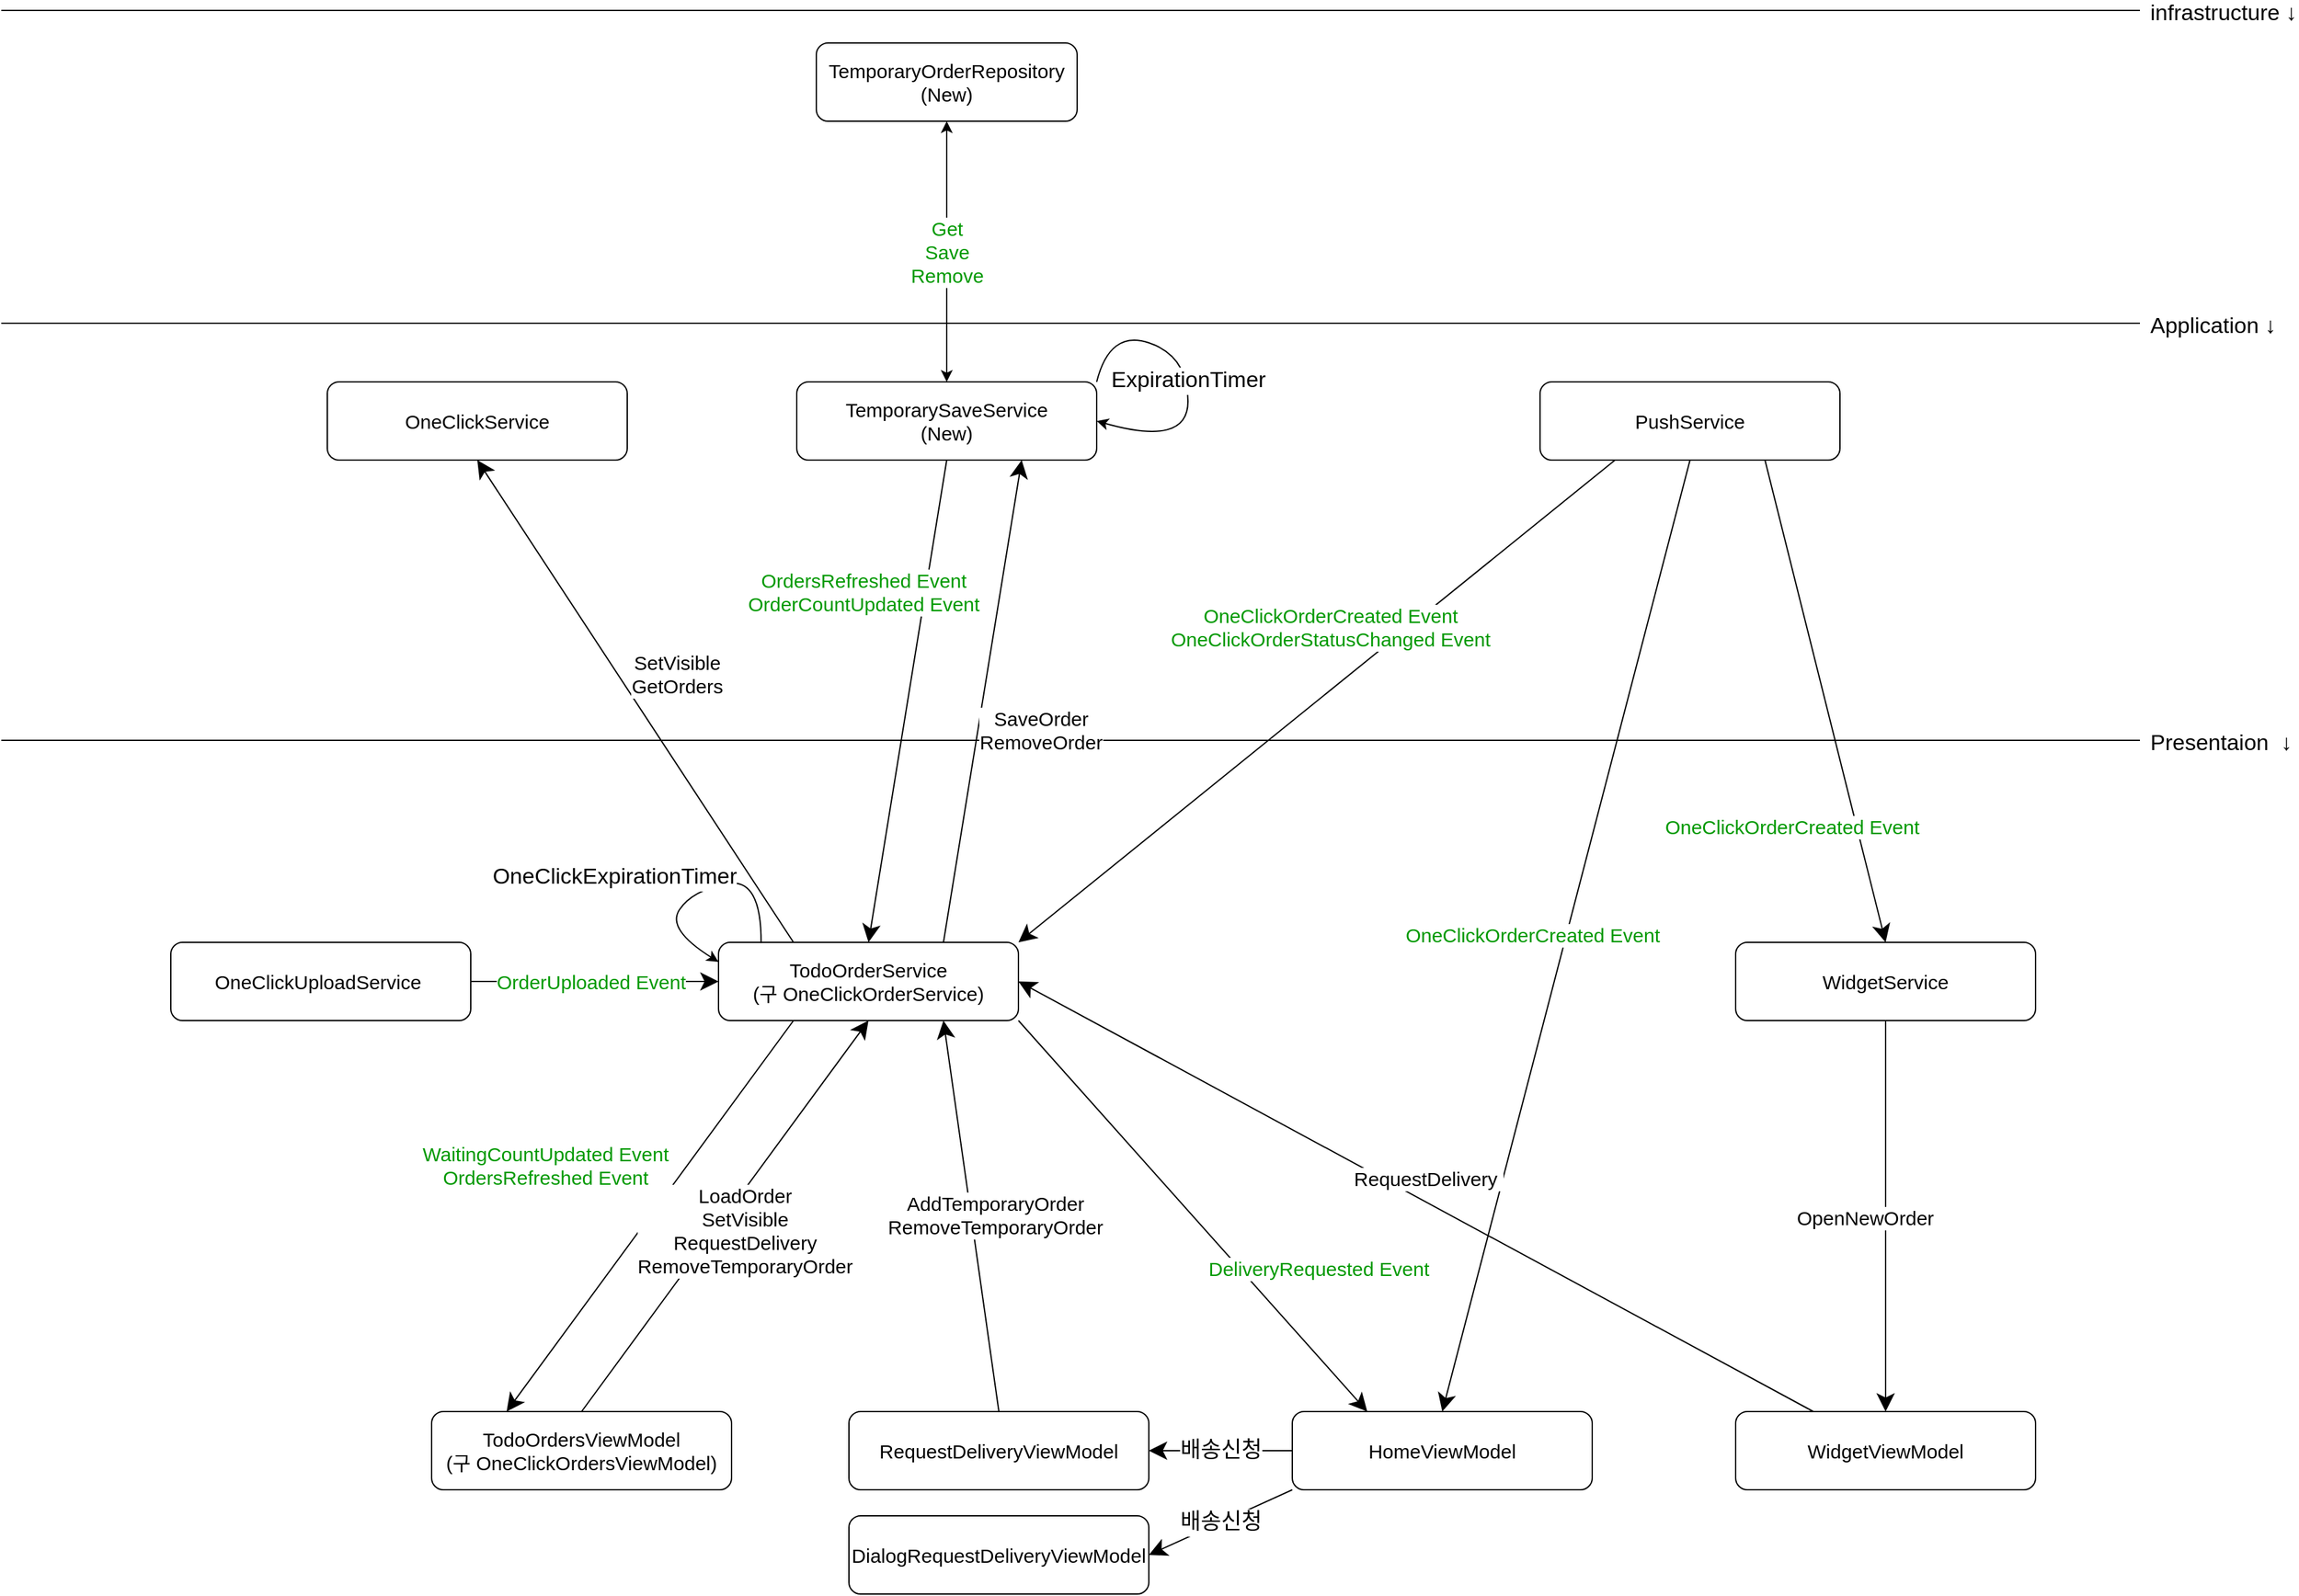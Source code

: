 <mxfile version="14.2.4" type="github"><diagram id="rX6uzXYg0nDLhCGVOMst" name="페이지-1"><mxGraphModel dx="2726" dy="2419" grid="1" gridSize="10" guides="1" tooltips="1" connect="1" arrows="1" fold="1" page="1" pageScale="1" pageWidth="827" pageHeight="1169" math="0" shadow="0"><root><mxCell id="0"/><mxCell id="1" parent="0"/><mxCell id="4eCTz1FgfG4hdlI2P9AP-1" value="TemporaryOrderRepository&lt;br style=&quot;padding: 0px; margin: 0px; font-size: 15px;&quot;&gt;(New)" style="rounded=1;whiteSpace=wrap;html=1;fontSize=15;" parent="1" vertex="1"><mxGeometry x="345" y="30" width="200" height="60" as="geometry"/></mxCell><mxCell id="4eCTz1FgfG4hdlI2P9AP-2" value="PushService" style="rounded=1;whiteSpace=wrap;html=1;fontSize=15;" parent="1" vertex="1"><mxGeometry x="900" y="290" width="230" height="60" as="geometry"/></mxCell><mxCell id="4eCTz1FgfG4hdlI2P9AP-3" value="TemporarySaveService&lt;br style=&quot;padding: 0px; margin: 0px; font-size: 15px;&quot;&gt;(New)" style="rounded=1;whiteSpace=wrap;html=1;fontSize=15;" parent="1" vertex="1"><mxGeometry x="330" y="290" width="230" height="60" as="geometry"/></mxCell><mxCell id="4eCTz1FgfG4hdlI2P9AP-4" value="TodoOrdersViewModel&lt;br&gt;(구 OneClickOrdersViewModel)" style="rounded=1;whiteSpace=wrap;html=1;fontSize=15;" parent="1" vertex="1"><mxGeometry x="50" y="1080" width="230" height="60" as="geometry"/></mxCell><mxCell id="4eCTz1FgfG4hdlI2P9AP-5" value="HomeViewModel" style="rounded=1;whiteSpace=wrap;html=1;fontSize=15;" parent="1" vertex="1"><mxGeometry x="710" y="1080" width="230" height="60" as="geometry"/></mxCell><mxCell id="4eCTz1FgfG4hdlI2P9AP-6" value="Application ↓" style="line;strokeWidth=1;rotatable=0;dashed=0;labelPosition=right;align=left;verticalAlign=middle;spacingTop=0;spacingLeft=6;points=[];portConstraint=eastwest;fontSize=17;flipH=1;flipV=1;" parent="1" vertex="1"><mxGeometry x="-280" y="240" width="1640" height="10" as="geometry"/></mxCell><mxCell id="4eCTz1FgfG4hdlI2P9AP-7" value="Presentaion  ↓" style="line;strokeWidth=1;rotatable=0;dashed=0;labelPosition=right;align=left;verticalAlign=middle;spacingTop=0;spacingLeft=6;points=[];portConstraint=eastwest;fontSize=17;flipH=1;flipV=1;" parent="1" vertex="1"><mxGeometry x="-280" y="560" width="1640" height="10" as="geometry"/></mxCell><mxCell id="4eCTz1FgfG4hdlI2P9AP-8" value="infrastructure ↓" style="line;strokeWidth=1;rotatable=0;dashed=0;labelPosition=right;align=left;verticalAlign=middle;spacingTop=0;spacingLeft=6;points=[];portConstraint=eastwest;fontSize=17;flipH=1;flipV=1;" parent="1" vertex="1"><mxGeometry x="-280" width="1640" height="10" as="geometry"/></mxCell><mxCell id="4eCTz1FgfG4hdlI2P9AP-9" value="OrdersRefreshed Event&lt;br&gt;OrderCountUpdated Event" style="endArrow=classic;html=1;fontSize=15;entryX=0.5;entryY=0;entryDx=0;entryDy=0;strokeWidth=1;startSize=7;endSize=11;targetPerimeterSpacing=0;exitX=0.5;exitY=1;exitDx=0;exitDy=0;fontColor=#009900;" parent="1" source="4eCTz1FgfG4hdlI2P9AP-3" target="4eCTz1FgfG4hdlI2P9AP-12" edge="1"><mxGeometry x="-0.41" y="-47" width="50" height="50" relative="1" as="geometry"><mxPoint x="396.5" y="359" as="sourcePoint"/><mxPoint x="396.5" y="639" as="targetPoint"/><mxPoint y="-1" as="offset"/></mxGeometry></mxCell><mxCell id="4eCTz1FgfG4hdlI2P9AP-10" value="RequestDeliveryViewModel" style="rounded=1;whiteSpace=wrap;html=1;fontSize=15;" parent="1" vertex="1"><mxGeometry x="370" y="1080" width="230" height="60" as="geometry"/></mxCell><mxCell id="4eCTz1FgfG4hdlI2P9AP-11" value="WidgetViewModel" style="rounded=1;whiteSpace=wrap;html=1;fontSize=15;" parent="1" vertex="1"><mxGeometry x="1050" y="1080" width="230" height="60" as="geometry"/></mxCell><mxCell id="4eCTz1FgfG4hdlI2P9AP-12" value="&lt;span style=&quot;font-size: 15px;&quot;&gt;TodoOrderService&lt;/span&gt;&lt;br style=&quot;padding: 0px; margin: 0px; font-size: 15px;&quot;&gt;&lt;span style=&quot;font-size: 15px;&quot;&gt;(구 OneClickOrderService)&lt;/span&gt;" style="rounded=1;whiteSpace=wrap;html=1;fontSize=15;" parent="1" vertex="1"><mxGeometry x="270" y="720" width="230" height="60" as="geometry"/></mxCell><mxCell id="4eCTz1FgfG4hdlI2P9AP-13" value="SaveOrder&lt;br&gt;RemoveOrder" style="endArrow=classic;html=1;fontSize=15;exitX=0.75;exitY=0;exitDx=0;exitDy=0;entryX=0.75;entryY=1;entryDx=0;entryDy=0;strokeWidth=1;startSize=7;endSize=11;targetPerimeterSpacing=0;" parent="1" source="4eCTz1FgfG4hdlI2P9AP-12" target="4eCTz1FgfG4hdlI2P9AP-3" edge="1"><mxGeometry x="-0.081" y="-47" width="50" height="50" relative="1" as="geometry"><mxPoint x="770" y="610" as="sourcePoint"/><mxPoint x="820" y="560" as="targetPoint"/><mxPoint x="1" y="-1" as="offset"/></mxGeometry></mxCell><mxCell id="4eCTz1FgfG4hdlI2P9AP-14" value="&lt;font&gt;OneClickOrderCreated Event&lt;br&gt;OneClickOrderStatusChanged Event&lt;/font&gt;" style="endArrow=classic;html=1;fontSize=15;exitX=0.25;exitY=1;exitDx=0;exitDy=0;entryX=1;entryY=0;entryDx=0;entryDy=0;strokeWidth=1;startSize=7;endSize=11;targetPerimeterSpacing=0;fontColor=#009900;" parent="1" source="4eCTz1FgfG4hdlI2P9AP-2" target="4eCTz1FgfG4hdlI2P9AP-12" edge="1"><mxGeometry x="-0.149" y="-38" width="50" height="50" relative="1" as="geometry"><mxPoint x="540" y="590" as="sourcePoint"/><mxPoint x="590" y="540" as="targetPoint"/><mxPoint as="offset"/></mxGeometry></mxCell><mxCell id="4eCTz1FgfG4hdlI2P9AP-15" value="WidgetService" style="rounded=1;whiteSpace=wrap;html=1;fontSize=15;" parent="1" vertex="1"><mxGeometry x="1050" y="720" width="230" height="60" as="geometry"/></mxCell><mxCell id="4eCTz1FgfG4hdlI2P9AP-16" value="OneClickOrderCreated Event&lt;br&gt;" style="endArrow=classic;html=1;fontSize=15;exitX=0.75;exitY=1;exitDx=0;exitDy=0;entryX=0.5;entryY=0;entryDx=0;entryDy=0;strokeWidth=1;startSize=7;endSize=11;targetPerimeterSpacing=0;fontColor=#009900;" parent="1" source="4eCTz1FgfG4hdlI2P9AP-2" target="4eCTz1FgfG4hdlI2P9AP-15" edge="1"><mxGeometry x="0.46" y="-47" width="50" height="50" relative="1" as="geometry"><mxPoint x="717.5" y="340" as="sourcePoint"/><mxPoint x="340" y="710" as="targetPoint"/><mxPoint x="-1" y="-1" as="offset"/></mxGeometry></mxCell><mxCell id="4eCTz1FgfG4hdlI2P9AP-17" value="OneClickOrderCreated Event&lt;br&gt;" style="endArrow=classic;html=1;fontSize=15;exitX=0.5;exitY=1;exitDx=0;exitDy=0;entryX=0.5;entryY=0;entryDx=0;entryDy=0;strokeWidth=1;startSize=7;endSize=11;targetPerimeterSpacing=0;fontColor=#009900;" parent="1" source="4eCTz1FgfG4hdlI2P9AP-2" target="4eCTz1FgfG4hdlI2P9AP-5" edge="1"><mxGeometry x="0.014" y="-25" width="50" height="50" relative="1" as="geometry"><mxPoint x="717.5" y="340" as="sourcePoint"/><mxPoint x="717.5" y="710" as="targetPoint"/><mxPoint as="offset"/></mxGeometry></mxCell><mxCell id="4eCTz1FgfG4hdlI2P9AP-18" value="WaitingCountUpdated&amp;nbsp;Event&lt;br&gt;OrdersRefreshed Event" style="endArrow=classic;html=1;fontSize=15;exitX=0.25;exitY=1;exitDx=0;exitDy=0;entryX=0.25;entryY=0;entryDx=0;entryDy=0;strokeWidth=1;startSize=7;endSize=11;targetPerimeterSpacing=0;fontColor=#009900;" parent="1" source="4eCTz1FgfG4hdlI2P9AP-12" target="4eCTz1FgfG4hdlI2P9AP-4" edge="1"><mxGeometry x="0.081" y="-87" width="50" height="50" relative="1" as="geometry"><mxPoint x="397.5" y="360" as="sourcePoint"/><mxPoint x="397.5" y="730" as="targetPoint"/><mxPoint x="-1" as="offset"/></mxGeometry></mxCell><mxCell id="4eCTz1FgfG4hdlI2P9AP-19" value="OneClickService" style="rounded=1;whiteSpace=wrap;html=1;fontSize=15;" parent="1" vertex="1"><mxGeometry x="-30" y="290" width="230" height="60" as="geometry"/></mxCell><mxCell id="4eCTz1FgfG4hdlI2P9AP-20" value="SetVisible&lt;br&gt;GetOrders" style="endArrow=classic;html=1;fontSize=15;exitX=0.25;exitY=0;exitDx=0;exitDy=0;entryX=0.5;entryY=1;entryDx=0;entryDy=0;strokeWidth=1;startSize=11;endSize=11;targetPerimeterSpacing=0;startArrow=none;startFill=0;" parent="1" source="4eCTz1FgfG4hdlI2P9AP-12" target="4eCTz1FgfG4hdlI2P9AP-19" edge="1"><mxGeometry x="-0.001" y="-38" width="50" height="50" relative="1" as="geometry"><mxPoint x="-230" y="750" as="sourcePoint"/><mxPoint x="-87.5" y="380" as="targetPoint"/><mxPoint as="offset"/></mxGeometry></mxCell><mxCell id="4eCTz1FgfG4hdlI2P9AP-21" value="&lt;div&gt;OneClickUploadService&amp;nbsp;&lt;/div&gt;" style="rounded=1;whiteSpace=wrap;html=1;fontSize=15;" parent="1" vertex="1"><mxGeometry x="-150" y="720" width="230" height="60" as="geometry"/></mxCell><mxCell id="4eCTz1FgfG4hdlI2P9AP-22" value="OrderUploaded Event" style="endArrow=classic;html=1;fontSize=15;entryX=0;entryY=0.5;entryDx=0;entryDy=0;strokeWidth=1;startSize=7;endSize=11;targetPerimeterSpacing=0;exitX=1;exitY=0.5;exitDx=0;exitDy=0;fontColor=#009900;" parent="1" source="4eCTz1FgfG4hdlI2P9AP-21" target="4eCTz1FgfG4hdlI2P9AP-12" edge="1"><mxGeometry x="-0.043" width="50" height="50" relative="1" as="geometry"><mxPoint x="455" y="360" as="sourcePoint"/><mxPoint x="312.5" y="730" as="targetPoint"/><mxPoint x="1" as="offset"/></mxGeometry></mxCell><mxCell id="4eCTz1FgfG4hdlI2P9AP-23" value="LoadOrder&lt;br&gt;SetVisible&lt;br&gt;RequestDelivery&lt;br&gt;RemoveTemporaryOrder" style="endArrow=classic;html=1;fontSize=15;exitX=0.5;exitY=0;exitDx=0;exitDy=0;entryX=0.5;entryY=1;entryDx=0;entryDy=0;strokeWidth=1;startSize=7;endSize=11;targetPerimeterSpacing=0;" parent="1" source="4eCTz1FgfG4hdlI2P9AP-4" target="4eCTz1FgfG4hdlI2P9AP-12" edge="1"><mxGeometry y="-17" width="50" height="50" relative="1" as="geometry"><mxPoint x="390" y="1210" as="sourcePoint"/><mxPoint x="450" y="840" as="targetPoint"/><mxPoint x="1" y="1" as="offset"/></mxGeometry></mxCell><mxCell id="4eCTz1FgfG4hdlI2P9AP-24" value="AddTemporaryOrder&lt;br&gt;RemoveTemporaryOrder" style="endArrow=classic;html=1;fontSize=15;exitX=0.5;exitY=0;exitDx=0;exitDy=0;entryX=0.75;entryY=1;entryDx=0;entryDy=0;strokeWidth=1;startSize=7;endSize=11;targetPerimeterSpacing=0;" parent="1" source="4eCTz1FgfG4hdlI2P9AP-10" target="4eCTz1FgfG4hdlI2P9AP-12" edge="1"><mxGeometry y="-17" width="50" height="50" relative="1" as="geometry"><mxPoint x="452.5" y="1010" as="sourcePoint"/><mxPoint x="452.5" y="790" as="targetPoint"/><mxPoint x="1" y="1" as="offset"/></mxGeometry></mxCell><mxCell id="4eCTz1FgfG4hdlI2P9AP-25" value="DeliveryRequested Event" style="endArrow=classic;html=1;fontSize=15;entryX=0.25;entryY=0;entryDx=0;entryDy=0;strokeWidth=1;startSize=7;endSize=11;targetPerimeterSpacing=0;exitX=1;exitY=1;exitDx=0;exitDy=0;fontColor=#009900;" parent="1" source="4eCTz1FgfG4hdlI2P9AP-12" target="4eCTz1FgfG4hdlI2P9AP-5" edge="1"><mxGeometry x="0.467" y="45" width="50" height="50" relative="1" as="geometry"><mxPoint x="455" y="360" as="sourcePoint"/><mxPoint x="395" y="730" as="targetPoint"/><mxPoint as="offset"/></mxGeometry></mxCell><mxCell id="4eCTz1FgfG4hdlI2P9AP-26" value="RequestDelivery&amp;nbsp;" style="endArrow=classic;html=1;fontSize=15;entryX=1;entryY=0.5;entryDx=0;entryDy=0;strokeWidth=1;startSize=7;endSize=11;targetPerimeterSpacing=0;" parent="1" source="4eCTz1FgfG4hdlI2P9AP-11" target="4eCTz1FgfG4hdlI2P9AP-12" edge="1"><mxGeometry y="-17" width="50" height="50" relative="1" as="geometry"><mxPoint x="175" y="1090" as="sourcePoint"/><mxPoint x="395" y="790" as="targetPoint"/><mxPoint x="1" y="1" as="offset"/></mxGeometry></mxCell><mxCell id="4eCTz1FgfG4hdlI2P9AP-27" value="OpenNewOrder" style="endArrow=classic;html=1;fontSize=15;entryX=0.5;entryY=0;entryDx=0;entryDy=0;strokeWidth=1;startSize=7;endSize=11;targetPerimeterSpacing=0;exitX=0.5;exitY=1;exitDx=0;exitDy=0;" parent="1" source="4eCTz1FgfG4hdlI2P9AP-15" target="4eCTz1FgfG4hdlI2P9AP-11" edge="1"><mxGeometry y="-17" width="50" height="50" relative="1" as="geometry"><mxPoint x="1119.583" y="1090" as="sourcePoint"/><mxPoint x="510" y="760" as="targetPoint"/><mxPoint x="1" y="1" as="offset"/></mxGeometry></mxCell><mxCell id="4eCTz1FgfG4hdlI2P9AP-28" value="Get&lt;br&gt;Save&lt;br&gt;Remove" style="endArrow=classic;startArrow=classic;html=1;strokeWidth=1;fontSize=15;entryX=0.5;entryY=1;entryDx=0;entryDy=0;exitX=0.5;exitY=0;exitDx=0;exitDy=0;fontColor=#009900;" parent="1" source="4eCTz1FgfG4hdlI2P9AP-3" target="4eCTz1FgfG4hdlI2P9AP-1" edge="1"><mxGeometry width="50" height="50" relative="1" as="geometry"><mxPoint x="510" y="220" as="sourcePoint"/><mxPoint x="560" y="170" as="targetPoint"/></mxGeometry></mxCell><mxCell id="4eCTz1FgfG4hdlI2P9AP-29" value="&lt;font color=&quot;#000000&quot;&gt;ExpirationTimer&lt;/font&gt;" style="curved=1;endArrow=classic;html=1;strokeWidth=1;fontSize=17;fontColor=#009900;exitX=1;exitY=0;exitDx=0;exitDy=0;entryX=1;entryY=0.5;entryDx=0;entryDy=0;" parent="1" source="4eCTz1FgfG4hdlI2P9AP-3" target="4eCTz1FgfG4hdlI2P9AP-3" edge="1"><mxGeometry width="50" height="50" relative="1" as="geometry"><mxPoint x="590" y="440" as="sourcePoint"/><mxPoint x="760" y="380" as="targetPoint"/><Array as="points"><mxPoint x="570" y="250"/><mxPoint x="630" y="270"/><mxPoint x="630" y="340"/></Array></mxGeometry></mxCell><mxCell id="4eCTz1FgfG4hdlI2P9AP-30" value="&lt;font color=&quot;#000000&quot;&gt;OneClickExpirationTimer&lt;/font&gt;" style="curved=1;endArrow=none;html=1;strokeWidth=1;fontSize=17;fontColor=#009900;entryX=0.142;entryY=0.01;entryDx=0;entryDy=0;startArrow=classic;startFill=1;endFill=0;entryPerimeter=0;exitX=0;exitY=0.25;exitDx=0;exitDy=0;" parent="1" source="4eCTz1FgfG4hdlI2P9AP-12" target="4eCTz1FgfG4hdlI2P9AP-12" edge="1"><mxGeometry x="-0.379" y="55" width="50" height="50" relative="1" as="geometry"><mxPoint x="170" y="660" as="sourcePoint"/><mxPoint x="170" y="690" as="targetPoint"/><Array as="points"><mxPoint x="230" y="710"/><mxPoint x="250" y="680"/><mxPoint x="303" y="670"/></Array><mxPoint x="-1" as="offset"/></mxGeometry></mxCell><mxCell id="4eCTz1FgfG4hdlI2P9AP-31" value="배송신청" style="endArrow=classic;html=1;strokeWidth=1;fontSize=17;exitX=0;exitY=0.5;exitDx=0;exitDy=0;entryX=1;entryY=0.5;entryDx=0;entryDy=0;endSize=11;" parent="1" source="4eCTz1FgfG4hdlI2P9AP-5" target="4eCTz1FgfG4hdlI2P9AP-10" edge="1"><mxGeometry width="50" height="50" relative="1" as="geometry"><mxPoint x="590" y="730" as="sourcePoint"/><mxPoint x="640" y="680" as="targetPoint"/></mxGeometry></mxCell><mxCell id="4eCTz1FgfG4hdlI2P9AP-32" value="DialogRequestDeliveryViewModel" style="rounded=1;whiteSpace=wrap;html=1;fontSize=15;" parent="1" vertex="1"><mxGeometry x="370" y="1160" width="230" height="60" as="geometry"/></mxCell><mxCell id="4eCTz1FgfG4hdlI2P9AP-33" value="배송신청" style="endArrow=classic;html=1;strokeWidth=1;fontSize=17;exitX=0;exitY=1;exitDx=0;exitDy=0;entryX=1;entryY=0.5;entryDx=0;entryDy=0;endSize=11;" parent="1" source="4eCTz1FgfG4hdlI2P9AP-5" target="4eCTz1FgfG4hdlI2P9AP-32" edge="1"><mxGeometry width="50" height="50" relative="1" as="geometry"><mxPoint x="720" y="1120" as="sourcePoint"/><mxPoint x="610" y="1120" as="targetPoint"/></mxGeometry></mxCell></root></mxGraphModel></diagram></mxfile>